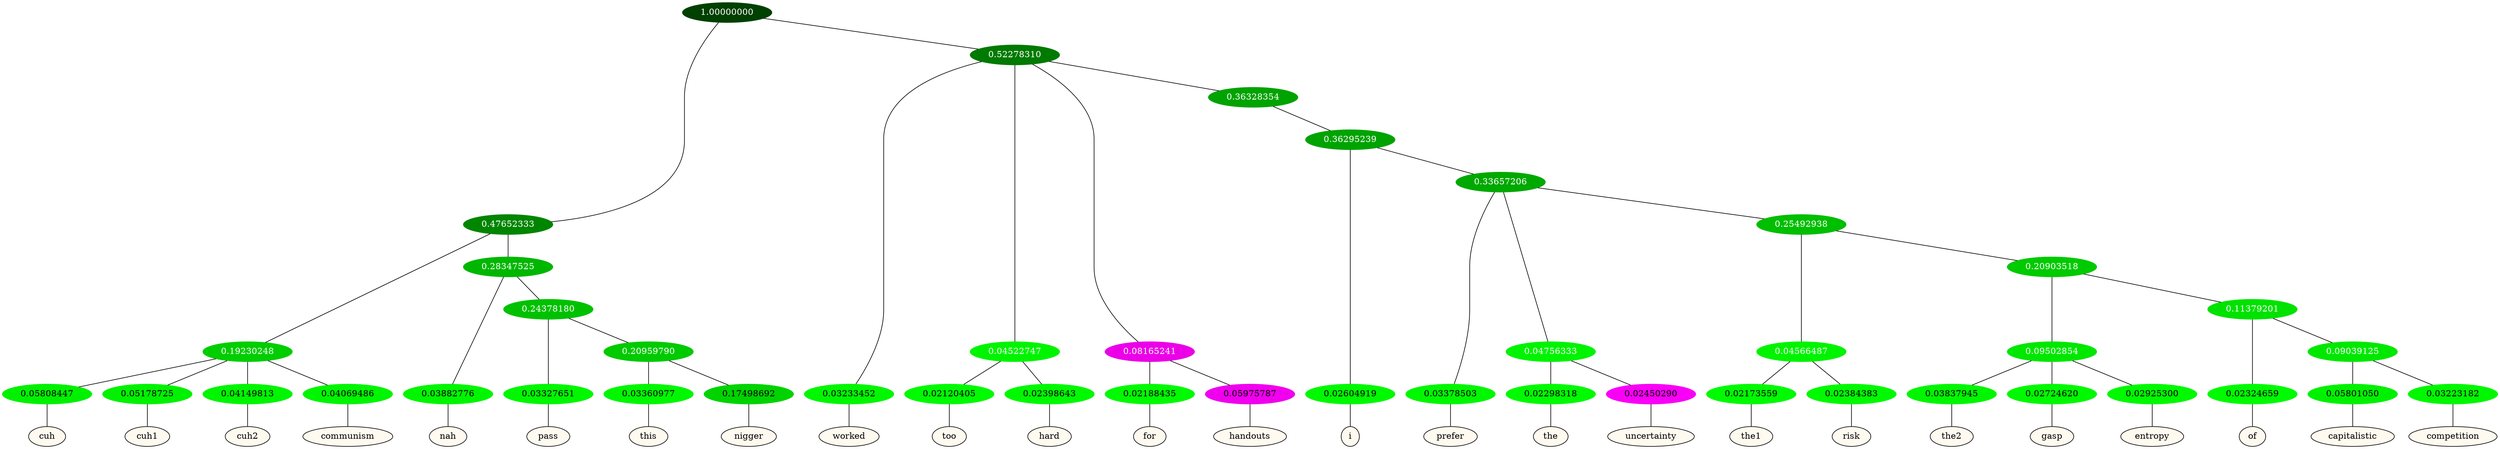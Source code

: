 graph {
	node [format=png height=0.15 nodesep=0.001 ordering=out overlap=prism overlap_scaling=0.01 ranksep=0.001 ratio=0.2 style=filled width=0.15]
	{
		rank=same
		a_w_9 [label=cuh color=black fillcolor=floralwhite style="filled,solid"]
		a_w_10 [label=cuh1 color=black fillcolor=floralwhite style="filled,solid"]
		a_w_11 [label=cuh2 color=black fillcolor=floralwhite style="filled,solid"]
		a_w_12 [label=communism color=black fillcolor=floralwhite style="filled,solid"]
		a_w_13 [label=nah color=black fillcolor=floralwhite style="filled,solid"]
		a_w_20 [label=pass color=black fillcolor=floralwhite style="filled,solid"]
		a_w_24 [label=this color=black fillcolor=floralwhite style="filled,solid"]
		a_w_25 [label=nigger color=black fillcolor=floralwhite style="filled,solid"]
		a_w_5 [label=worked color=black fillcolor=floralwhite style="filled,solid"]
		a_w_15 [label=too color=black fillcolor=floralwhite style="filled,solid"]
		a_w_16 [label=hard color=black fillcolor=floralwhite style="filled,solid"]
		a_w_17 [label=for color=black fillcolor=floralwhite style="filled,solid"]
		a_w_18 [label=handouts color=black fillcolor=floralwhite style="filled,solid"]
		a_w_22 [label=i color=black fillcolor=floralwhite style="filled,solid"]
		a_w_26 [label=prefer color=black fillcolor=floralwhite style="filled,solid"]
		a_w_29 [label=the color=black fillcolor=floralwhite style="filled,solid"]
		a_w_30 [label=uncertainty color=black fillcolor=floralwhite style="filled,solid"]
		a_w_33 [label=the1 color=black fillcolor=floralwhite style="filled,solid"]
		a_w_34 [label=risk color=black fillcolor=floralwhite style="filled,solid"]
		a_w_37 [label=the2 color=black fillcolor=floralwhite style="filled,solid"]
		a_w_38 [label=gasp color=black fillcolor=floralwhite style="filled,solid"]
		a_w_39 [label=entropy color=black fillcolor=floralwhite style="filled,solid"]
		a_w_40 [label=of color=black fillcolor=floralwhite style="filled,solid"]
		a_w_42 [label=capitalistic color=black fillcolor=floralwhite style="filled,solid"]
		a_w_43 [label=competition color=black fillcolor=floralwhite style="filled,solid"]
	}
	a_n_9 -- a_w_9
	a_n_10 -- a_w_10
	a_n_11 -- a_w_11
	a_n_12 -- a_w_12
	a_n_13 -- a_w_13
	a_n_20 -- a_w_20
	a_n_24 -- a_w_24
	a_n_25 -- a_w_25
	a_n_5 -- a_w_5
	a_n_15 -- a_w_15
	a_n_16 -- a_w_16
	a_n_17 -- a_w_17
	a_n_18 -- a_w_18
	a_n_22 -- a_w_22
	a_n_26 -- a_w_26
	a_n_29 -- a_w_29
	a_n_30 -- a_w_30
	a_n_33 -- a_w_33
	a_n_34 -- a_w_34
	a_n_37 -- a_w_37
	a_n_38 -- a_w_38
	a_n_39 -- a_w_39
	a_n_40 -- a_w_40
	a_n_42 -- a_w_42
	a_n_43 -- a_w_43
	{
		rank=same
		a_n_9 [label=0.05808447 color="0.334 1.000 0.942" fontcolor=black]
		a_n_10 [label=0.05178725 color="0.334 1.000 0.948" fontcolor=black]
		a_n_11 [label=0.04149813 color="0.334 1.000 0.959" fontcolor=black]
		a_n_12 [label=0.04069486 color="0.334 1.000 0.959" fontcolor=black]
		a_n_13 [label=0.03882776 color="0.334 1.000 0.961" fontcolor=black]
		a_n_20 [label=0.03327651 color="0.334 1.000 0.967" fontcolor=black]
		a_n_24 [label=0.03360977 color="0.334 1.000 0.966" fontcolor=black]
		a_n_25 [label=0.17498692 color="0.334 1.000 0.825" fontcolor=black]
		a_n_5 [label=0.03233452 color="0.334 1.000 0.968" fontcolor=black]
		a_n_15 [label=0.02120405 color="0.334 1.000 0.979" fontcolor=black]
		a_n_16 [label=0.02398643 color="0.334 1.000 0.976" fontcolor=black]
		a_n_17 [label=0.02188435 color="0.334 1.000 0.978" fontcolor=black]
		a_n_18 [label=0.05975787 color="0.835 1.000 0.940" fontcolor=black]
		a_n_22 [label=0.02604919 color="0.334 1.000 0.974" fontcolor=black]
		a_n_26 [label=0.03378503 color="0.334 1.000 0.966" fontcolor=black]
		a_n_29 [label=0.02298318 color="0.334 1.000 0.977" fontcolor=black]
		a_n_30 [label=0.02450290 color="0.835 1.000 0.975" fontcolor=black]
		a_n_33 [label=0.02173559 color="0.334 1.000 0.978" fontcolor=black]
		a_n_34 [label=0.02384383 color="0.334 1.000 0.976" fontcolor=black]
		a_n_37 [label=0.03837945 color="0.334 1.000 0.962" fontcolor=black]
		a_n_38 [label=0.02724620 color="0.334 1.000 0.973" fontcolor=black]
		a_n_39 [label=0.02925300 color="0.334 1.000 0.971" fontcolor=black]
		a_n_40 [label=0.02324659 color="0.334 1.000 0.977" fontcolor=black]
		a_n_42 [label=0.05801050 color="0.334 1.000 0.942" fontcolor=black]
		a_n_43 [label=0.03223182 color="0.334 1.000 0.968" fontcolor=black]
	}
	a_n_0 [label=1.00000000 color="0.334 1.000 0.250" fontcolor=grey99]
	a_n_1 [label=0.47652333 color="0.334 1.000 0.523" fontcolor=grey99]
	a_n_0 -- a_n_1
	a_n_2 [label=0.52278310 color="0.334 1.000 0.477" fontcolor=grey99]
	a_n_0 -- a_n_2
	a_n_3 [label=0.19230248 color="0.334 1.000 0.808" fontcolor=grey99]
	a_n_1 -- a_n_3
	a_n_4 [label=0.28347525 color="0.334 1.000 0.717" fontcolor=grey99]
	a_n_1 -- a_n_4
	a_n_2 -- a_n_5
	a_n_6 [label=0.04522747 color="0.334 1.000 0.955" fontcolor=grey99]
	a_n_2 -- a_n_6
	a_n_7 [label=0.08165241 color="0.835 1.000 0.918" fontcolor=grey99]
	a_n_2 -- a_n_7
	a_n_8 [label=0.36328354 color="0.334 1.000 0.637" fontcolor=grey99]
	a_n_2 -- a_n_8
	a_n_3 -- a_n_9
	a_n_3 -- a_n_10
	a_n_3 -- a_n_11
	a_n_3 -- a_n_12
	a_n_4 -- a_n_13
	a_n_14 [label=0.24378180 color="0.334 1.000 0.756" fontcolor=grey99]
	a_n_4 -- a_n_14
	a_n_6 -- a_n_15
	a_n_6 -- a_n_16
	a_n_7 -- a_n_17
	a_n_7 -- a_n_18
	a_n_19 [label=0.36295239 color="0.334 1.000 0.637" fontcolor=grey99]
	a_n_8 -- a_n_19
	a_n_14 -- a_n_20
	a_n_21 [label=0.20959790 color="0.334 1.000 0.790" fontcolor=grey99]
	a_n_14 -- a_n_21
	a_n_19 -- a_n_22
	a_n_23 [label=0.33657206 color="0.334 1.000 0.663" fontcolor=grey99]
	a_n_19 -- a_n_23
	a_n_21 -- a_n_24
	a_n_21 -- a_n_25
	a_n_23 -- a_n_26
	a_n_27 [label=0.04756333 color="0.334 1.000 0.952" fontcolor=grey99]
	a_n_23 -- a_n_27
	a_n_28 [label=0.25492938 color="0.334 1.000 0.745" fontcolor=grey99]
	a_n_23 -- a_n_28
	a_n_27 -- a_n_29
	a_n_27 -- a_n_30
	a_n_31 [label=0.04566487 color="0.334 1.000 0.954" fontcolor=grey99]
	a_n_28 -- a_n_31
	a_n_32 [label=0.20903518 color="0.334 1.000 0.791" fontcolor=grey99]
	a_n_28 -- a_n_32
	a_n_31 -- a_n_33
	a_n_31 -- a_n_34
	a_n_35 [label=0.09502854 color="0.334 1.000 0.905" fontcolor=grey99]
	a_n_32 -- a_n_35
	a_n_36 [label=0.11379201 color="0.334 1.000 0.886" fontcolor=grey99]
	a_n_32 -- a_n_36
	a_n_35 -- a_n_37
	a_n_35 -- a_n_38
	a_n_35 -- a_n_39
	a_n_36 -- a_n_40
	a_n_41 [label=0.09039125 color="0.334 1.000 0.910" fontcolor=grey99]
	a_n_36 -- a_n_41
	a_n_41 -- a_n_42
	a_n_41 -- a_n_43
}
